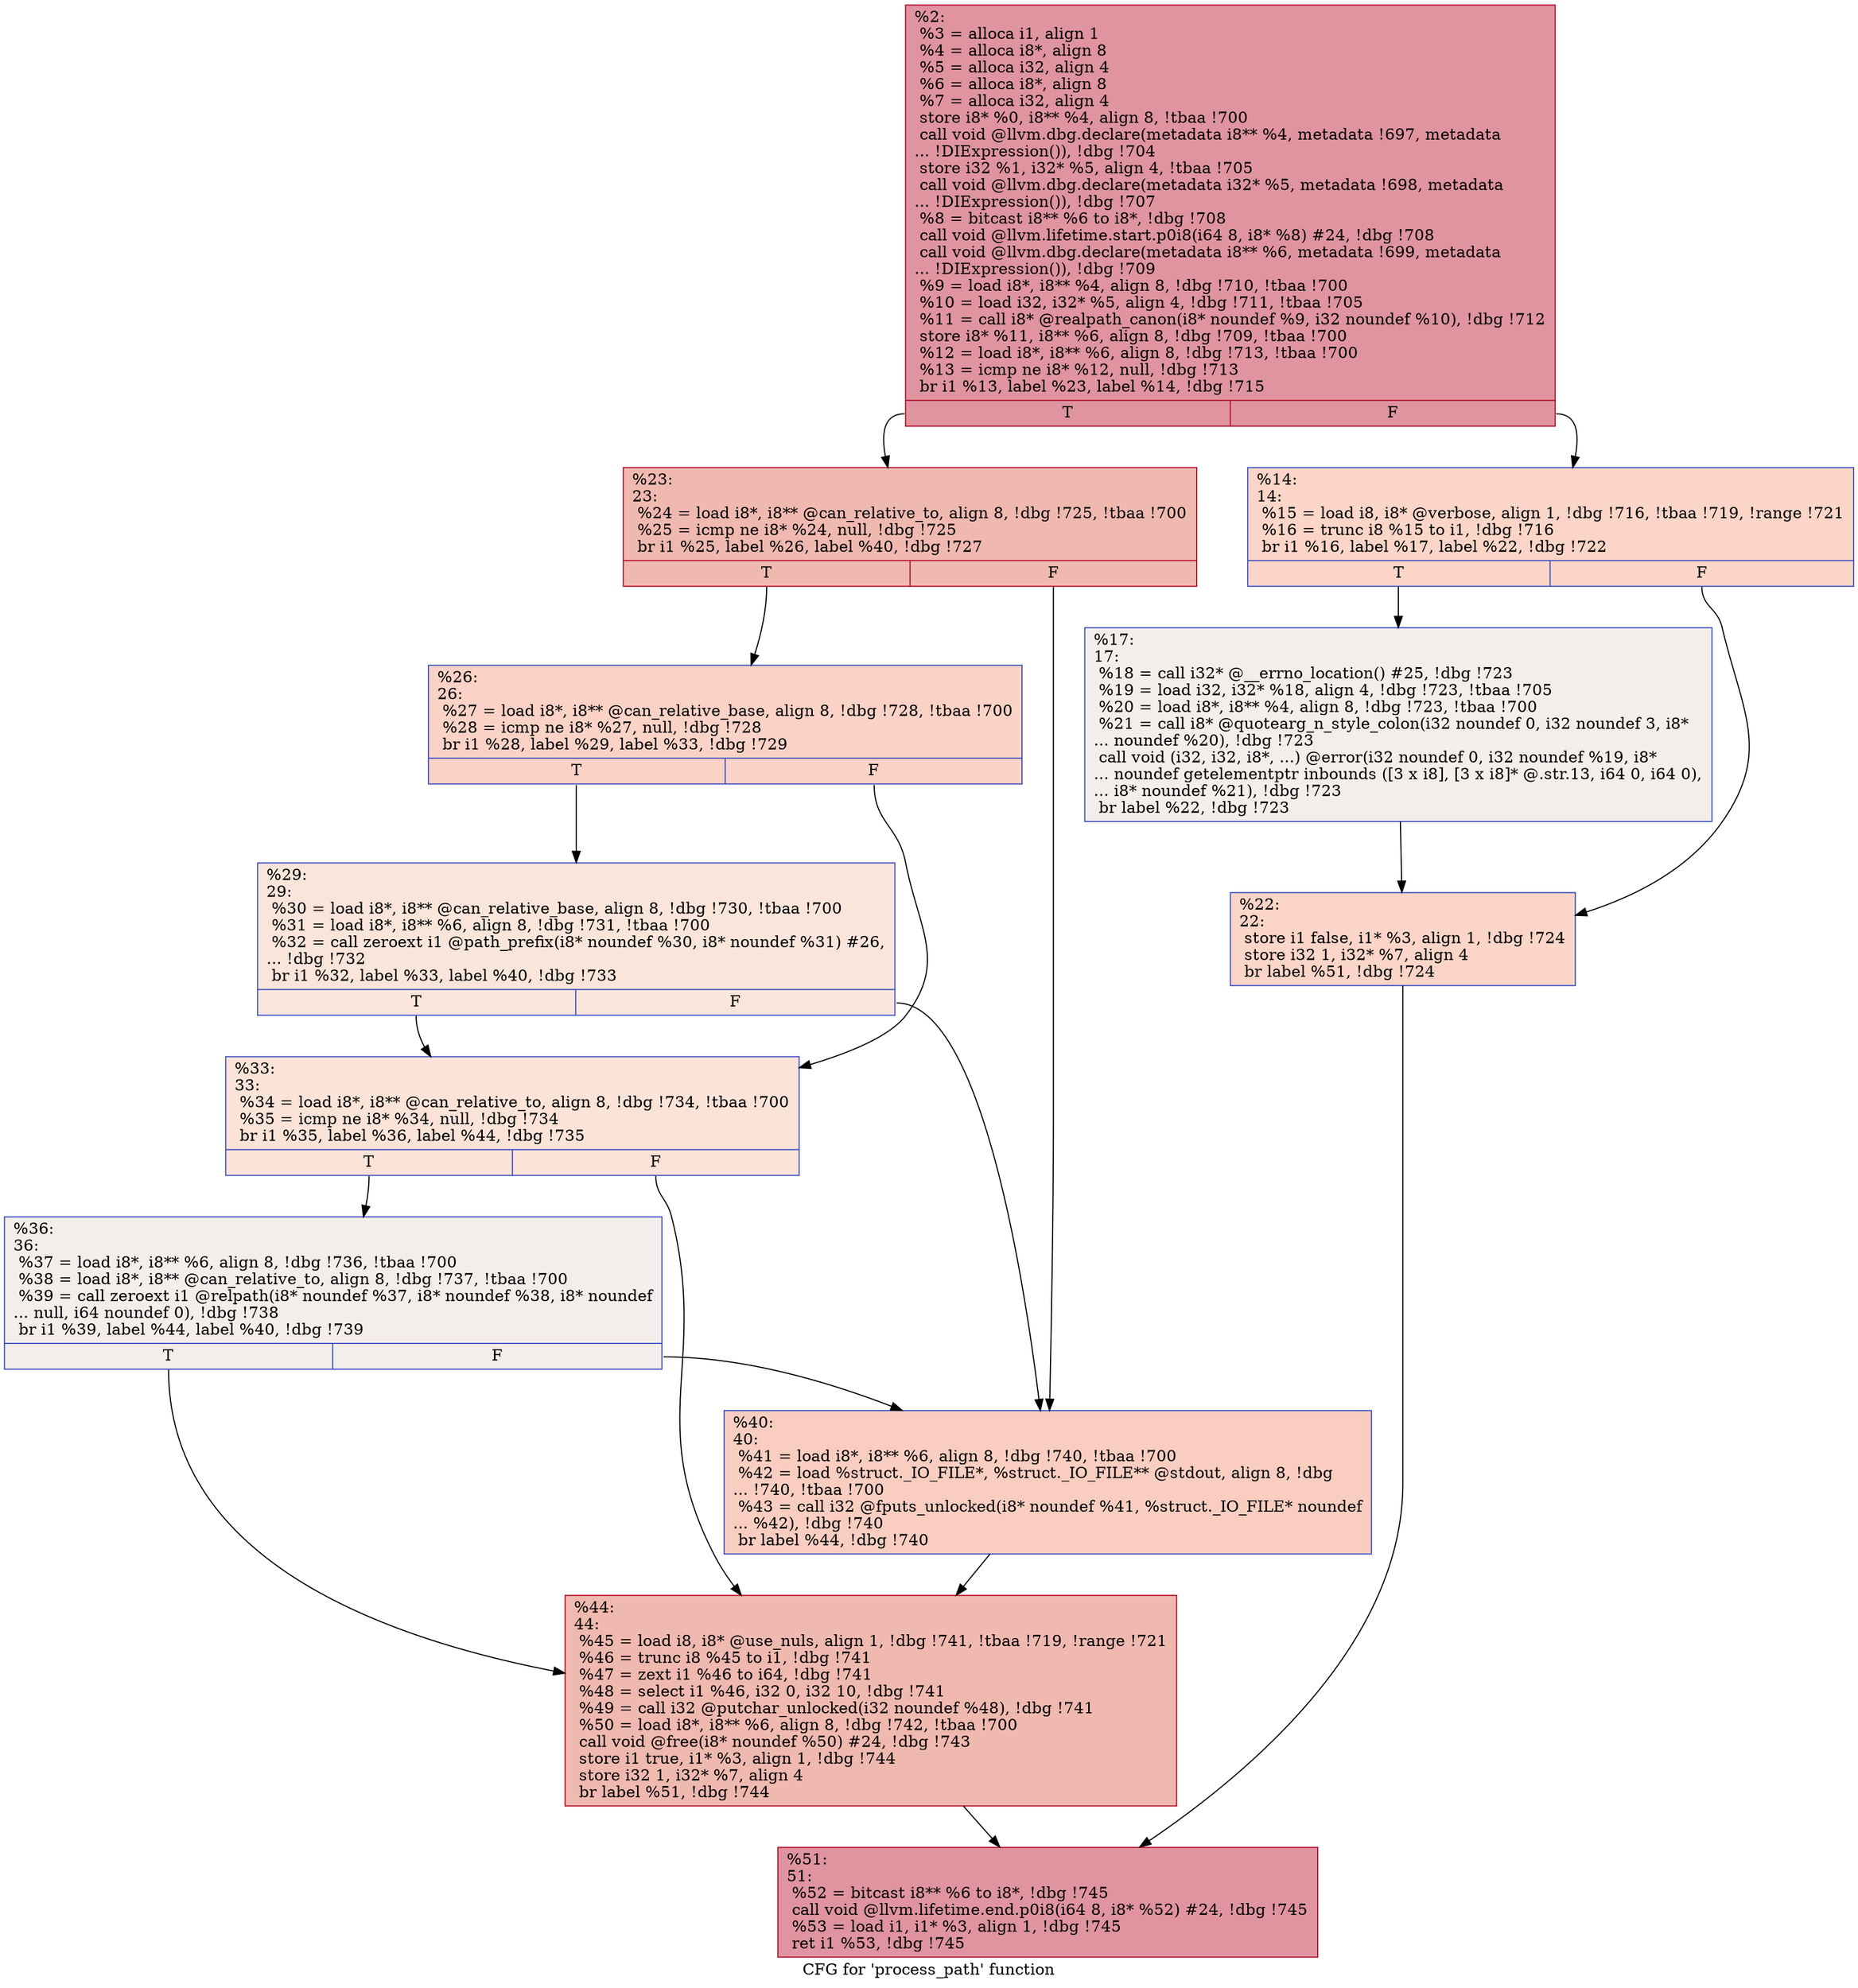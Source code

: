 digraph "CFG for 'process_path' function" {
	label="CFG for 'process_path' function";

	Node0x948d80 [shape=record,color="#b70d28ff", style=filled, fillcolor="#b70d2870",label="{%2:\l  %3 = alloca i1, align 1\l  %4 = alloca i8*, align 8\l  %5 = alloca i32, align 4\l  %6 = alloca i8*, align 8\l  %7 = alloca i32, align 4\l  store i8* %0, i8** %4, align 8, !tbaa !700\l  call void @llvm.dbg.declare(metadata i8** %4, metadata !697, metadata\l... !DIExpression()), !dbg !704\l  store i32 %1, i32* %5, align 4, !tbaa !705\l  call void @llvm.dbg.declare(metadata i32* %5, metadata !698, metadata\l... !DIExpression()), !dbg !707\l  %8 = bitcast i8** %6 to i8*, !dbg !708\l  call void @llvm.lifetime.start.p0i8(i64 8, i8* %8) #24, !dbg !708\l  call void @llvm.dbg.declare(metadata i8** %6, metadata !699, metadata\l... !DIExpression()), !dbg !709\l  %9 = load i8*, i8** %4, align 8, !dbg !710, !tbaa !700\l  %10 = load i32, i32* %5, align 4, !dbg !711, !tbaa !705\l  %11 = call i8* @realpath_canon(i8* noundef %9, i32 noundef %10), !dbg !712\l  store i8* %11, i8** %6, align 8, !dbg !709, !tbaa !700\l  %12 = load i8*, i8** %6, align 8, !dbg !713, !tbaa !700\l  %13 = icmp ne i8* %12, null, !dbg !713\l  br i1 %13, label %23, label %14, !dbg !715\l|{<s0>T|<s1>F}}"];
	Node0x948d80:s0 -> Node0x948f30;
	Node0x948d80:s1 -> Node0x948e40;
	Node0x948e40 [shape=record,color="#3d50c3ff", style=filled, fillcolor="#f5a08170",label="{%14:\l14:                                               \l  %15 = load i8, i8* @verbose, align 1, !dbg !716, !tbaa !719, !range !721\l  %16 = trunc i8 %15 to i1, !dbg !716\l  br i1 %16, label %17, label %22, !dbg !722\l|{<s0>T|<s1>F}}"];
	Node0x948e40:s0 -> Node0x948e90;
	Node0x948e40:s1 -> Node0x948ee0;
	Node0x948e90 [shape=record,color="#3d50c3ff", style=filled, fillcolor="#e5d8d170",label="{%17:\l17:                                               \l  %18 = call i32* @__errno_location() #25, !dbg !723\l  %19 = load i32, i32* %18, align 4, !dbg !723, !tbaa !705\l  %20 = load i8*, i8** %4, align 8, !dbg !723, !tbaa !700\l  %21 = call i8* @quotearg_n_style_colon(i32 noundef 0, i32 noundef 3, i8*\l... noundef %20), !dbg !723\l  call void (i32, i32, i8*, ...) @error(i32 noundef 0, i32 noundef %19, i8*\l... noundef getelementptr inbounds ([3 x i8], [3 x i8]* @.str.13, i64 0, i64 0),\l... i8* noundef %21), !dbg !723\l  br label %22, !dbg !723\l}"];
	Node0x948e90 -> Node0x948ee0;
	Node0x948ee0 [shape=record,color="#3d50c3ff", style=filled, fillcolor="#f5a08170",label="{%22:\l22:                                               \l  store i1 false, i1* %3, align 1, !dbg !724\l  store i32 1, i32* %7, align 4\l  br label %51, !dbg !724\l}"];
	Node0x948ee0 -> Node0x949160;
	Node0x948f30 [shape=record,color="#b70d28ff", style=filled, fillcolor="#de614d70",label="{%23:\l23:                                               \l  %24 = load i8*, i8** @can_relative_to, align 8, !dbg !725, !tbaa !700\l  %25 = icmp ne i8* %24, null, !dbg !725\l  br i1 %25, label %26, label %40, !dbg !727\l|{<s0>T|<s1>F}}"];
	Node0x948f30:s0 -> Node0x948f80;
	Node0x948f30:s1 -> Node0x9490c0;
	Node0x948f80 [shape=record,color="#3d50c3ff", style=filled, fillcolor="#f59c7d70",label="{%26:\l26:                                               \l  %27 = load i8*, i8** @can_relative_base, align 8, !dbg !728, !tbaa !700\l  %28 = icmp ne i8* %27, null, !dbg !728\l  br i1 %28, label %29, label %33, !dbg !729\l|{<s0>T|<s1>F}}"];
	Node0x948f80:s0 -> Node0x948fd0;
	Node0x948f80:s1 -> Node0x949020;
	Node0x948fd0 [shape=record,color="#3d50c3ff", style=filled, fillcolor="#f4c5ad70",label="{%29:\l29:                                               \l  %30 = load i8*, i8** @can_relative_base, align 8, !dbg !730, !tbaa !700\l  %31 = load i8*, i8** %6, align 8, !dbg !731, !tbaa !700\l  %32 = call zeroext i1 @path_prefix(i8* noundef %30, i8* noundef %31) #26,\l... !dbg !732\l  br i1 %32, label %33, label %40, !dbg !733\l|{<s0>T|<s1>F}}"];
	Node0x948fd0:s0 -> Node0x949020;
	Node0x948fd0:s1 -> Node0x9490c0;
	Node0x949020 [shape=record,color="#3d50c3ff", style=filled, fillcolor="#f6bfa670",label="{%33:\l33:                                               \l  %34 = load i8*, i8** @can_relative_to, align 8, !dbg !734, !tbaa !700\l  %35 = icmp ne i8* %34, null, !dbg !734\l  br i1 %35, label %36, label %44, !dbg !735\l|{<s0>T|<s1>F}}"];
	Node0x949020:s0 -> Node0x949070;
	Node0x949020:s1 -> Node0x949110;
	Node0x949070 [shape=record,color="#3d50c3ff", style=filled, fillcolor="#e5d8d170",label="{%36:\l36:                                               \l  %37 = load i8*, i8** %6, align 8, !dbg !736, !tbaa !700\l  %38 = load i8*, i8** @can_relative_to, align 8, !dbg !737, !tbaa !700\l  %39 = call zeroext i1 @relpath(i8* noundef %37, i8* noundef %38, i8* noundef\l... null, i64 noundef 0), !dbg !738\l  br i1 %39, label %44, label %40, !dbg !739\l|{<s0>T|<s1>F}}"];
	Node0x949070:s0 -> Node0x949110;
	Node0x949070:s1 -> Node0x9490c0;
	Node0x9490c0 [shape=record,color="#3d50c3ff", style=filled, fillcolor="#f2907270",label="{%40:\l40:                                               \l  %41 = load i8*, i8** %6, align 8, !dbg !740, !tbaa !700\l  %42 = load %struct._IO_FILE*, %struct._IO_FILE** @stdout, align 8, !dbg\l... !740, !tbaa !700\l  %43 = call i32 @fputs_unlocked(i8* noundef %41, %struct._IO_FILE* noundef\l... %42), !dbg !740\l  br label %44, !dbg !740\l}"];
	Node0x9490c0 -> Node0x949110;
	Node0x949110 [shape=record,color="#b70d28ff", style=filled, fillcolor="#de614d70",label="{%44:\l44:                                               \l  %45 = load i8, i8* @use_nuls, align 1, !dbg !741, !tbaa !719, !range !721\l  %46 = trunc i8 %45 to i1, !dbg !741\l  %47 = zext i1 %46 to i64, !dbg !741\l  %48 = select i1 %46, i32 0, i32 10, !dbg !741\l  %49 = call i32 @putchar_unlocked(i32 noundef %48), !dbg !741\l  %50 = load i8*, i8** %6, align 8, !dbg !742, !tbaa !700\l  call void @free(i8* noundef %50) #24, !dbg !743\l  store i1 true, i1* %3, align 1, !dbg !744\l  store i32 1, i32* %7, align 4\l  br label %51, !dbg !744\l}"];
	Node0x949110 -> Node0x949160;
	Node0x949160 [shape=record,color="#b70d28ff", style=filled, fillcolor="#b70d2870",label="{%51:\l51:                                               \l  %52 = bitcast i8** %6 to i8*, !dbg !745\l  call void @llvm.lifetime.end.p0i8(i64 8, i8* %52) #24, !dbg !745\l  %53 = load i1, i1* %3, align 1, !dbg !745\l  ret i1 %53, !dbg !745\l}"];
}
